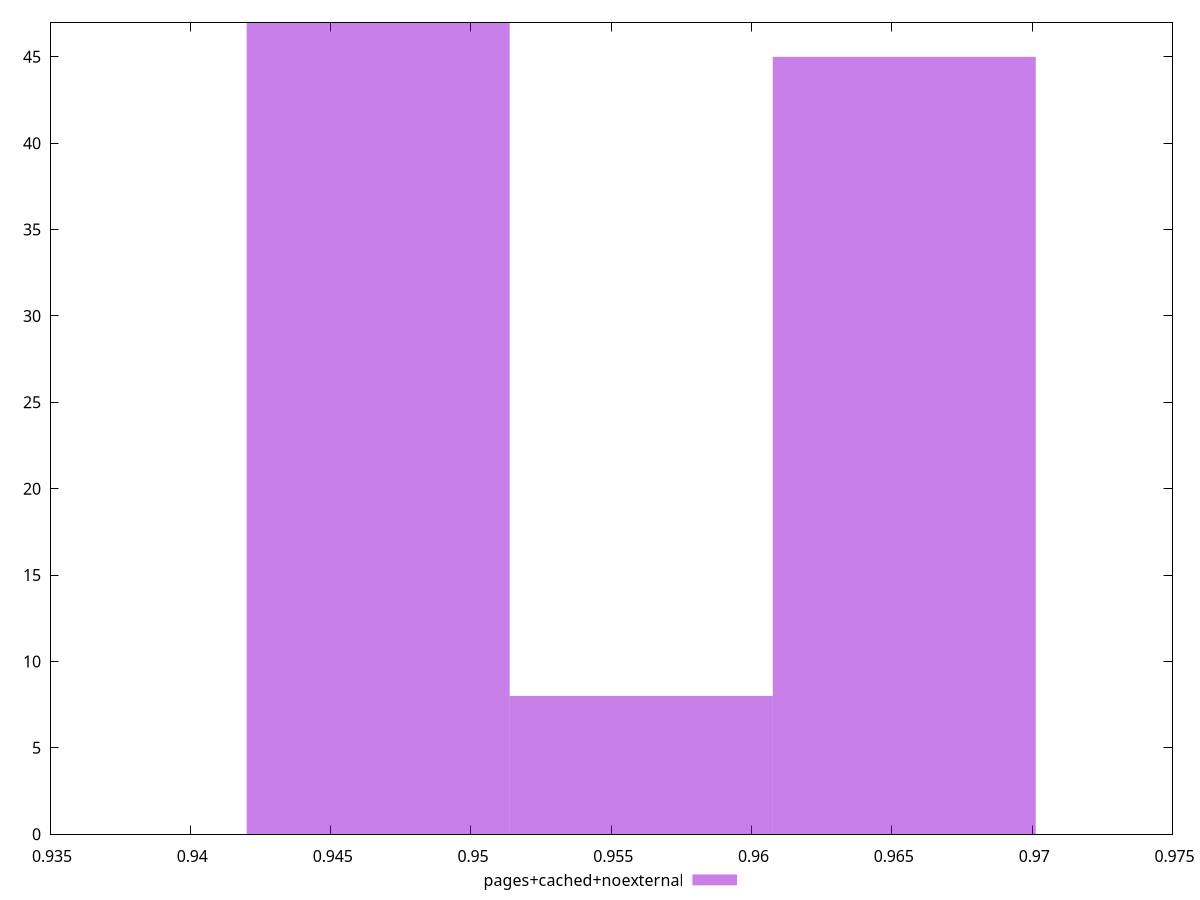 $_pagesCachedNoexternal <<EOF
0.9466947766712873 47
0.9560679922818942 8
0.965441207892501 45
EOF
set key outside below
set terminal pngcairo
set output "report_00005_2020-11-02T22-26-11.212Z/first-contentful-paint/pages+cached+noexternal//hist.png"
set yrange [0:47]
set boxwidth 0.009373215610606805
set style fill transparent solid 0.5 noborder
plot $_pagesCachedNoexternal title "pages+cached+noexternal" with boxes ,